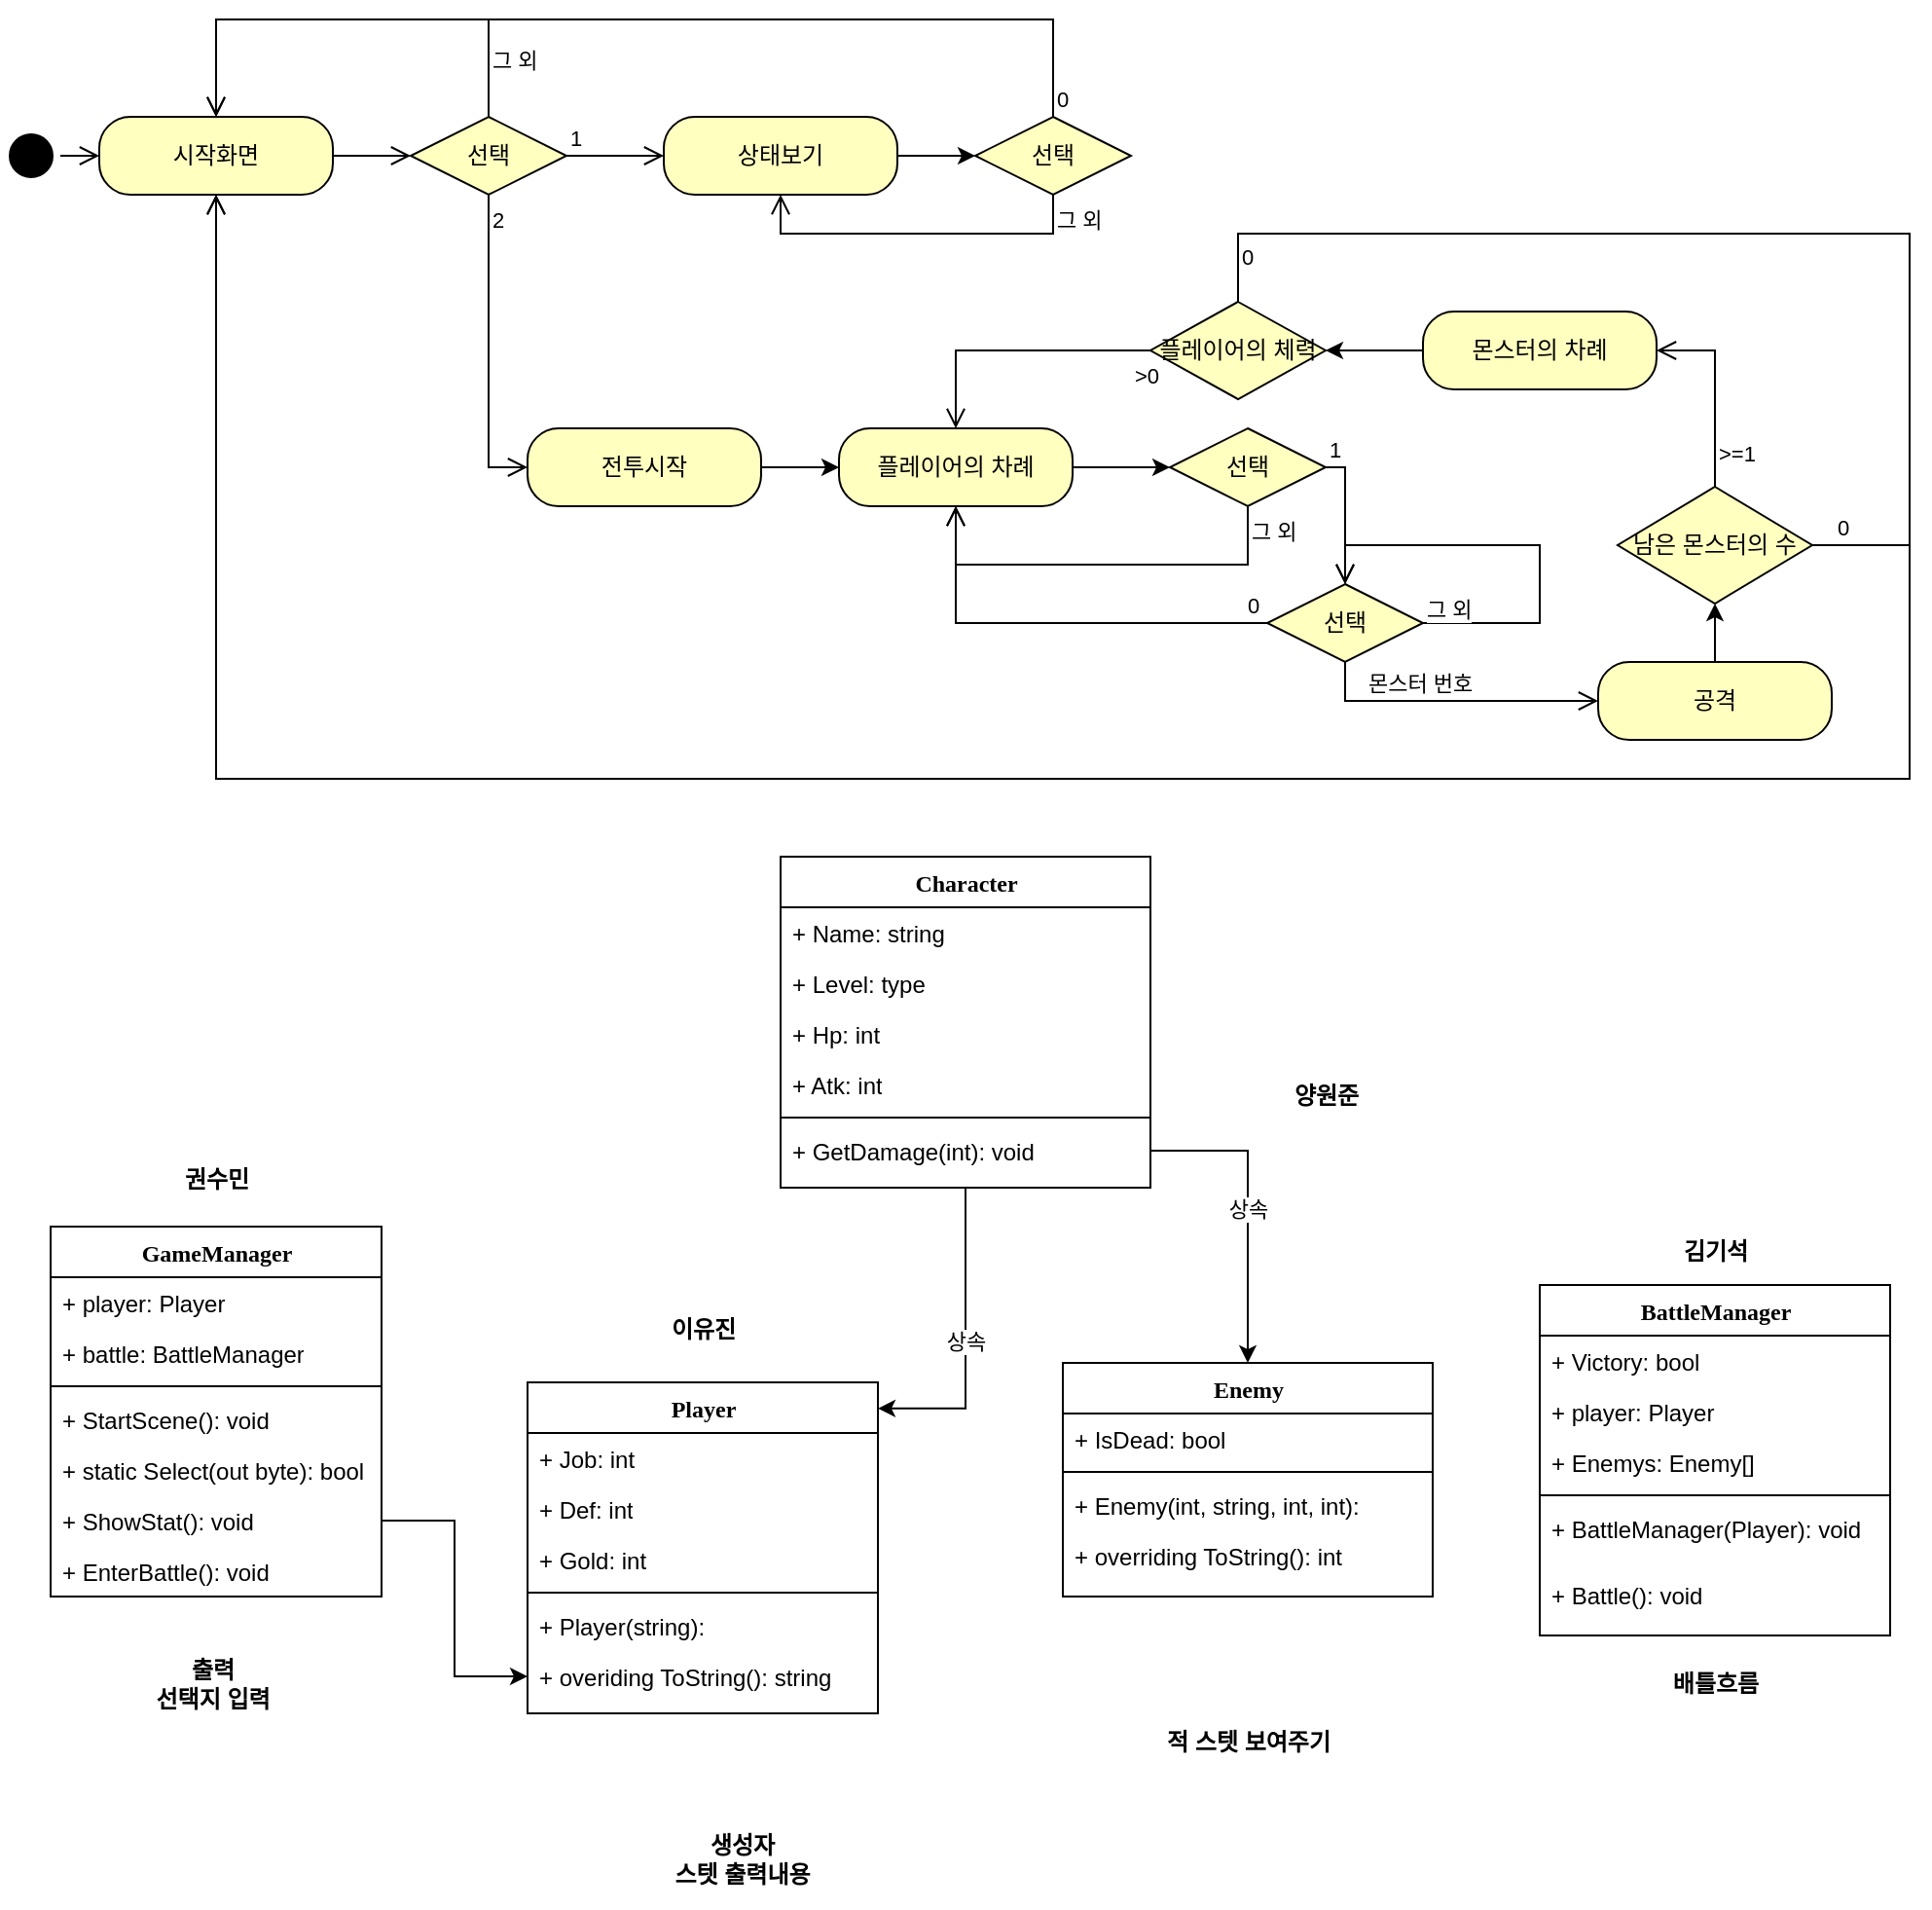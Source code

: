 <mxfile version="26.0.11">
  <diagram name="Page-1" id="6133507b-19e7-1e82-6fc7-422aa6c4b21f">
    <mxGraphModel dx="1674" dy="746" grid="1" gridSize="10" guides="1" tooltips="1" connect="1" arrows="1" fold="1" page="1" pageScale="1" pageWidth="1100" pageHeight="850" background="none" math="0" shadow="0">
      <root>
        <mxCell id="0" />
        <mxCell id="1" parent="0" />
        <mxCell id="78961159f06e98e8-17" value="GameManager" style="swimlane;html=1;fontStyle=1;align=center;verticalAlign=top;childLayout=stackLayout;horizontal=1;startSize=26;horizontalStack=0;resizeParent=1;resizeLast=0;collapsible=1;marginBottom=0;swimlaneFillColor=#ffffff;rounded=0;shadow=0;comic=0;labelBackgroundColor=none;strokeWidth=1;fillColor=none;fontFamily=Verdana;fontSize=12" parent="1" vertex="1">
          <mxGeometry x="55" y="650" width="170" height="190" as="geometry" />
        </mxCell>
        <mxCell id="78961159f06e98e8-23" value="+ player: Player" style="text;html=1;strokeColor=none;fillColor=none;align=left;verticalAlign=top;spacingLeft=4;spacingRight=4;whiteSpace=wrap;overflow=hidden;rotatable=0;points=[[0,0.5],[1,0.5]];portConstraint=eastwest;" parent="78961159f06e98e8-17" vertex="1">
          <mxGeometry y="26" width="170" height="26" as="geometry" />
        </mxCell>
        <mxCell id="78961159f06e98e8-24" value="+ battle: BattleManager" style="text;html=1;strokeColor=none;fillColor=none;align=left;verticalAlign=top;spacingLeft=4;spacingRight=4;whiteSpace=wrap;overflow=hidden;rotatable=0;points=[[0,0.5],[1,0.5]];portConstraint=eastwest;" parent="78961159f06e98e8-17" vertex="1">
          <mxGeometry y="52" width="170" height="26" as="geometry" />
        </mxCell>
        <mxCell id="78961159f06e98e8-19" value="" style="line;html=1;strokeWidth=1;fillColor=none;align=left;verticalAlign=middle;spacingTop=-1;spacingLeft=3;spacingRight=3;rotatable=0;labelPosition=right;points=[];portConstraint=eastwest;" parent="78961159f06e98e8-17" vertex="1">
          <mxGeometry y="78" width="170" height="8" as="geometry" />
        </mxCell>
        <mxCell id="78961159f06e98e8-27" value="+ StartScene(): void&lt;div&gt;&lt;br&gt;&lt;/div&gt;" style="text;html=1;strokeColor=none;fillColor=none;align=left;verticalAlign=top;spacingLeft=4;spacingRight=4;whiteSpace=wrap;overflow=hidden;rotatable=0;points=[[0,0.5],[1,0.5]];portConstraint=eastwest;" parent="78961159f06e98e8-17" vertex="1">
          <mxGeometry y="86" width="170" height="26" as="geometry" />
        </mxCell>
        <mxCell id="AyU_wMXT1xq2niBfQNiT-75" value="+ static Select(out byte): bool" style="text;html=1;strokeColor=none;fillColor=none;align=left;verticalAlign=top;spacingLeft=4;spacingRight=4;whiteSpace=wrap;overflow=hidden;rotatable=0;points=[[0,0.5],[1,0.5]];portConstraint=eastwest;" parent="78961159f06e98e8-17" vertex="1">
          <mxGeometry y="112" width="170" height="26" as="geometry" />
        </mxCell>
        <mxCell id="AyU_wMXT1xq2niBfQNiT-79" value="+ ShowStat(): void" style="text;html=1;strokeColor=none;fillColor=none;align=left;verticalAlign=top;spacingLeft=4;spacingRight=4;whiteSpace=wrap;overflow=hidden;rotatable=0;points=[[0,0.5],[1,0.5]];portConstraint=eastwest;" parent="78961159f06e98e8-17" vertex="1">
          <mxGeometry y="138" width="170" height="26" as="geometry" />
        </mxCell>
        <mxCell id="AyU_wMXT1xq2niBfQNiT-83" value="+ EnterBattle(): void" style="text;html=1;strokeColor=none;fillColor=none;align=left;verticalAlign=top;spacingLeft=4;spacingRight=4;whiteSpace=wrap;overflow=hidden;rotatable=0;points=[[0,0.5],[1,0.5]];portConstraint=eastwest;" parent="78961159f06e98e8-17" vertex="1">
          <mxGeometry y="164" width="170" height="26" as="geometry" />
        </mxCell>
        <mxCell id="AyU_wMXT1xq2niBfQNiT-2" value="" style="ellipse;html=1;shape=startState;fillColor=#000000;strokeColor=#000000;" parent="1" vertex="1">
          <mxGeometry x="30" y="85" width="30" height="30" as="geometry" />
        </mxCell>
        <mxCell id="AyU_wMXT1xq2niBfQNiT-3" value="" style="edgeStyle=orthogonalEdgeStyle;html=1;verticalAlign=bottom;endArrow=open;endSize=8;strokeColor=#000000;rounded=0;exitX=1;exitY=0.5;exitDx=0;exitDy=0;entryX=0;entryY=0.5;entryDx=0;entryDy=0;" parent="1" source="AyU_wMXT1xq2niBfQNiT-2" target="AyU_wMXT1xq2niBfQNiT-4" edge="1">
          <mxGeometry relative="1" as="geometry">
            <mxPoint x="110" y="95" as="targetPoint" />
          </mxGeometry>
        </mxCell>
        <mxCell id="AyU_wMXT1xq2niBfQNiT-4" value="시작화면" style="rounded=1;whiteSpace=wrap;html=1;arcSize=40;fontColor=#000000;fillColor=#ffffc0;strokeColor=#000000;" parent="1" vertex="1">
          <mxGeometry x="80" y="80" width="120" height="40" as="geometry" />
        </mxCell>
        <mxCell id="AyU_wMXT1xq2niBfQNiT-5" value="" style="edgeStyle=orthogonalEdgeStyle;html=1;verticalAlign=bottom;endArrow=open;endSize=8;strokeColor=#000000;rounded=0;exitX=1;exitY=0.5;exitDx=0;exitDy=0;entryX=0;entryY=0.5;entryDx=0;entryDy=0;" parent="1" source="AyU_wMXT1xq2niBfQNiT-4" target="AyU_wMXT1xq2niBfQNiT-6" edge="1">
          <mxGeometry relative="1" as="geometry">
            <mxPoint x="300" y="100" as="targetPoint" />
          </mxGeometry>
        </mxCell>
        <mxCell id="AyU_wMXT1xq2niBfQNiT-6" value="선택" style="rhombus;whiteSpace=wrap;html=1;fontColor=#000000;fillColor=#ffffc0;strokeColor=#000000;" parent="1" vertex="1">
          <mxGeometry x="240" y="80" width="80" height="40" as="geometry" />
        </mxCell>
        <mxCell id="AyU_wMXT1xq2niBfQNiT-7" value="1" style="edgeStyle=orthogonalEdgeStyle;html=1;align=left;verticalAlign=bottom;endArrow=open;endSize=8;strokeColor=#000000;rounded=0;entryX=0;entryY=0.5;entryDx=0;entryDy=0;" parent="1" source="AyU_wMXT1xq2niBfQNiT-6" target="AyU_wMXT1xq2niBfQNiT-9" edge="1">
          <mxGeometry x="-1" relative="1" as="geometry">
            <mxPoint x="480" y="100" as="targetPoint" />
          </mxGeometry>
        </mxCell>
        <mxCell id="AyU_wMXT1xq2niBfQNiT-8" value="2" style="edgeStyle=orthogonalEdgeStyle;html=1;align=left;verticalAlign=top;endArrow=open;endSize=8;strokeColor=#000000;rounded=0;entryX=0;entryY=0.5;entryDx=0;entryDy=0;" parent="1" source="AyU_wMXT1xq2niBfQNiT-6" target="AyU_wMXT1xq2niBfQNiT-10" edge="1">
          <mxGeometry x="-1" relative="1" as="geometry">
            <mxPoint x="340" y="180" as="targetPoint" />
            <Array as="points">
              <mxPoint x="280" y="260" />
            </Array>
          </mxGeometry>
        </mxCell>
        <mxCell id="AyU_wMXT1xq2niBfQNiT-9" value="상태보기" style="rounded=1;whiteSpace=wrap;html=1;arcSize=40;fontColor=#000000;fillColor=#ffffc0;strokeColor=#000000;" parent="1" vertex="1">
          <mxGeometry x="370" y="80" width="120" height="40" as="geometry" />
        </mxCell>
        <mxCell id="AyU_wMXT1xq2niBfQNiT-16" style="edgeStyle=orthogonalEdgeStyle;rounded=0;orthogonalLoop=1;jettySize=auto;html=1;exitX=1;exitY=0.5;exitDx=0;exitDy=0;strokeColor=#000000;entryX=0;entryY=0.5;entryDx=0;entryDy=0;" parent="1" source="AyU_wMXT1xq2niBfQNiT-10" target="AyU_wMXT1xq2niBfQNiT-43" edge="1">
          <mxGeometry relative="1" as="geometry">
            <mxPoint x="540" y="260" as="targetPoint" />
          </mxGeometry>
        </mxCell>
        <mxCell id="AyU_wMXT1xq2niBfQNiT-10" value="전투시작" style="rounded=1;whiteSpace=wrap;html=1;arcSize=40;fontColor=#000000;fillColor=#ffffc0;strokeColor=#000000;" parent="1" vertex="1">
          <mxGeometry x="300" y="240" width="120" height="40" as="geometry" />
        </mxCell>
        <mxCell id="AyU_wMXT1xq2niBfQNiT-12" value="그 외" style="edgeStyle=orthogonalEdgeStyle;html=1;align=left;verticalAlign=top;endArrow=open;endSize=8;strokeColor=#000000;rounded=0;entryX=0.5;entryY=0;entryDx=0;entryDy=0;exitX=0.5;exitY=0;exitDx=0;exitDy=0;" parent="1" source="AyU_wMXT1xq2niBfQNiT-6" target="AyU_wMXT1xq2niBfQNiT-4" edge="1">
          <mxGeometry x="-0.647" relative="1" as="geometry">
            <mxPoint x="380" y="250" as="targetPoint" />
            <mxPoint x="260" y="180" as="sourcePoint" />
            <Array as="points">
              <mxPoint x="280" y="30" />
              <mxPoint x="140" y="30" />
            </Array>
            <mxPoint as="offset" />
          </mxGeometry>
        </mxCell>
        <mxCell id="AyU_wMXT1xq2niBfQNiT-13" value="선택" style="rhombus;whiteSpace=wrap;html=1;fontColor=#000000;fillColor=#ffffc0;strokeColor=#000000;" parent="1" vertex="1">
          <mxGeometry x="630" y="240" width="80" height="40" as="geometry" />
        </mxCell>
        <mxCell id="AyU_wMXT1xq2niBfQNiT-14" value="1" style="edgeStyle=orthogonalEdgeStyle;html=1;align=left;verticalAlign=bottom;endArrow=open;endSize=8;strokeColor=#000000;rounded=0;entryX=0.5;entryY=0;entryDx=0;entryDy=0;exitX=1;exitY=0.5;exitDx=0;exitDy=0;" parent="1" source="AyU_wMXT1xq2niBfQNiT-13" target="AyU_wMXT1xq2niBfQNiT-23" edge="1">
          <mxGeometry x="-1" relative="1" as="geometry">
            <mxPoint x="730" y="270" as="targetPoint" />
            <Array as="points">
              <mxPoint x="720" y="260" />
            </Array>
          </mxGeometry>
        </mxCell>
        <mxCell id="AyU_wMXT1xq2niBfQNiT-15" value="그 외" style="edgeStyle=orthogonalEdgeStyle;html=1;align=left;verticalAlign=top;endArrow=open;endSize=8;strokeColor=#000000;rounded=0;entryX=0.5;entryY=1;entryDx=0;entryDy=0;exitX=0.5;exitY=1;exitDx=0;exitDy=0;" parent="1" source="AyU_wMXT1xq2niBfQNiT-13" target="AyU_wMXT1xq2niBfQNiT-43" edge="1">
          <mxGeometry x="-1" relative="1" as="geometry">
            <mxPoint x="640" y="360" as="targetPoint" />
            <mxPoint x="690" y="290" as="sourcePoint" />
            <Array as="points">
              <mxPoint x="670" y="310" />
              <mxPoint x="520" y="310" />
            </Array>
          </mxGeometry>
        </mxCell>
        <mxCell id="AyU_wMXT1xq2niBfQNiT-17" value="선택" style="rhombus;whiteSpace=wrap;html=1;fontColor=#000000;fillColor=#ffffc0;strokeColor=#000000;" parent="1" vertex="1">
          <mxGeometry x="530" y="80" width="80" height="40" as="geometry" />
        </mxCell>
        <mxCell id="AyU_wMXT1xq2niBfQNiT-18" value="0" style="edgeStyle=orthogonalEdgeStyle;html=1;align=left;verticalAlign=bottom;endArrow=open;endSize=8;strokeColor=#000000;rounded=0;entryX=0.5;entryY=0;entryDx=0;entryDy=0;exitX=0.5;exitY=0;exitDx=0;exitDy=0;" parent="1" source="AyU_wMXT1xq2niBfQNiT-17" target="AyU_wMXT1xq2niBfQNiT-4" edge="1">
          <mxGeometry x="-1" relative="1" as="geometry">
            <mxPoint x="720" y="70" as="targetPoint" />
            <Array as="points">
              <mxPoint x="570" y="30" />
              <mxPoint x="140" y="30" />
            </Array>
          </mxGeometry>
        </mxCell>
        <mxCell id="AyU_wMXT1xq2niBfQNiT-19" value="그 외" style="edgeStyle=orthogonalEdgeStyle;html=1;align=left;verticalAlign=top;endArrow=open;endSize=8;strokeColor=#000000;rounded=0;entryX=0.5;entryY=1;entryDx=0;entryDy=0;exitX=0.5;exitY=1;exitDx=0;exitDy=0;" parent="1" source="AyU_wMXT1xq2niBfQNiT-17" target="AyU_wMXT1xq2niBfQNiT-9" edge="1">
          <mxGeometry x="-1" relative="1" as="geometry">
            <mxPoint x="580" y="150" as="targetPoint" />
            <Array as="points">
              <mxPoint x="570" y="140" />
              <mxPoint x="430" y="140" />
            </Array>
          </mxGeometry>
        </mxCell>
        <mxCell id="AyU_wMXT1xq2niBfQNiT-20" style="edgeStyle=orthogonalEdgeStyle;rounded=0;orthogonalLoop=1;jettySize=auto;html=1;strokeColor=#000000;exitX=1;exitY=0.5;exitDx=0;exitDy=0;entryX=0;entryY=0.5;entryDx=0;entryDy=0;" parent="1" source="AyU_wMXT1xq2niBfQNiT-9" target="AyU_wMXT1xq2niBfQNiT-17" edge="1">
          <mxGeometry relative="1" as="geometry">
            <mxPoint x="490" y="99.5" as="sourcePoint" />
            <mxPoint x="550" y="80" as="targetPoint" />
            <Array as="points" />
          </mxGeometry>
        </mxCell>
        <mxCell id="AyU_wMXT1xq2niBfQNiT-23" value="선택" style="rhombus;whiteSpace=wrap;html=1;fontColor=#000000;fillColor=#ffffc0;strokeColor=#000000;" parent="1" vertex="1">
          <mxGeometry x="680" y="320" width="80" height="40" as="geometry" />
        </mxCell>
        <mxCell id="AyU_wMXT1xq2niBfQNiT-28" value="그 외" style="edgeStyle=orthogonalEdgeStyle;html=1;align=left;verticalAlign=top;endArrow=open;endSize=8;strokeColor=#000000;rounded=0;entryX=0.5;entryY=0;entryDx=0;entryDy=0;exitX=1;exitY=0.5;exitDx=0;exitDy=0;" parent="1" source="AyU_wMXT1xq2niBfQNiT-23" target="AyU_wMXT1xq2niBfQNiT-23" edge="1">
          <mxGeometry x="-1" y="20" relative="1" as="geometry">
            <mxPoint x="780" y="260" as="targetPoint" />
            <mxPoint x="790" y="410" as="sourcePoint" />
            <Array as="points">
              <mxPoint x="820" y="340" />
              <mxPoint x="820" y="300" />
              <mxPoint x="720" y="300" />
            </Array>
            <mxPoint as="offset" />
          </mxGeometry>
        </mxCell>
        <mxCell id="AyU_wMXT1xq2niBfQNiT-29" value="0" style="edgeStyle=orthogonalEdgeStyle;html=1;align=left;verticalAlign=bottom;endArrow=open;endSize=8;strokeColor=#000000;rounded=0;exitX=0;exitY=0.5;exitDx=0;exitDy=0;entryX=0.5;entryY=1;entryDx=0;entryDy=0;" parent="1" source="AyU_wMXT1xq2niBfQNiT-23" target="AyU_wMXT1xq2niBfQNiT-43" edge="1">
          <mxGeometry x="-0.886" relative="1" as="geometry">
            <mxPoint x="430" y="350" as="targetPoint" />
            <mxPoint x="620" y="270" as="sourcePoint" />
            <mxPoint as="offset" />
          </mxGeometry>
        </mxCell>
        <mxCell id="AyU_wMXT1xq2niBfQNiT-30" value="몬스터 번호" style="edgeStyle=orthogonalEdgeStyle;html=1;align=left;verticalAlign=bottom;endArrow=open;endSize=8;strokeColor=#000000;rounded=0;exitX=0.5;exitY=1;exitDx=0;exitDy=0;entryX=0;entryY=0.5;entryDx=0;entryDy=0;" parent="1" source="AyU_wMXT1xq2niBfQNiT-23" target="AyU_wMXT1xq2niBfQNiT-31" edge="1">
          <mxGeometry x="-0.602" relative="1" as="geometry">
            <mxPoint x="780" y="450" as="targetPoint" />
            <mxPoint x="705" y="450" as="sourcePoint" />
            <mxPoint as="offset" />
          </mxGeometry>
        </mxCell>
        <mxCell id="AyU_wMXT1xq2niBfQNiT-31" value="공격" style="rounded=1;whiteSpace=wrap;html=1;arcSize=40;fontColor=#000000;fillColor=#ffffc0;strokeColor=#000000;" parent="1" vertex="1">
          <mxGeometry x="850" y="360" width="120" height="40" as="geometry" />
        </mxCell>
        <mxCell id="AyU_wMXT1xq2niBfQNiT-33" value="남은 몬스터의 수" style="rhombus;whiteSpace=wrap;html=1;fontColor=#000000;fillColor=#ffffc0;strokeColor=#000000;" parent="1" vertex="1">
          <mxGeometry x="860" y="270" width="100" height="60" as="geometry" />
        </mxCell>
        <mxCell id="AyU_wMXT1xq2niBfQNiT-39" value="0" style="edgeStyle=orthogonalEdgeStyle;html=1;align=left;verticalAlign=bottom;endArrow=open;endSize=8;strokeColor=#000000;rounded=0;exitX=1;exitY=0.5;exitDx=0;exitDy=0;entryX=0.5;entryY=1;entryDx=0;entryDy=0;" parent="1" source="AyU_wMXT1xq2niBfQNiT-33" target="AyU_wMXT1xq2niBfQNiT-4" edge="1">
          <mxGeometry x="-0.984" relative="1" as="geometry">
            <mxPoint x="390" y="360" as="targetPoint" />
            <mxPoint x="810" y="130" as="sourcePoint" />
            <mxPoint as="offset" />
            <Array as="points">
              <mxPoint x="1010" y="300" />
              <mxPoint x="1010" y="420" />
              <mxPoint x="140" y="420" />
            </Array>
          </mxGeometry>
        </mxCell>
        <mxCell id="AyU_wMXT1xq2niBfQNiT-40" style="edgeStyle=orthogonalEdgeStyle;rounded=0;orthogonalLoop=1;jettySize=auto;html=1;exitX=0.5;exitY=0;exitDx=0;exitDy=0;entryX=0.5;entryY=1;entryDx=0;entryDy=0;strokeColor=#000000;" parent="1" source="AyU_wMXT1xq2niBfQNiT-31" target="AyU_wMXT1xq2niBfQNiT-33" edge="1">
          <mxGeometry relative="1" as="geometry">
            <mxPoint x="730" y="290" as="sourcePoint" />
            <mxPoint x="730" y="330" as="targetPoint" />
          </mxGeometry>
        </mxCell>
        <mxCell id="AyU_wMXT1xq2niBfQNiT-42" value="&amp;gt;=1" style="edgeStyle=orthogonalEdgeStyle;html=1;align=left;verticalAlign=top;endArrow=open;endSize=8;strokeColor=#000000;rounded=0;entryX=1;entryY=0.5;entryDx=0;entryDy=0;exitX=0.5;exitY=0;exitDx=0;exitDy=0;" parent="1" source="AyU_wMXT1xq2niBfQNiT-33" target="AyU_wMXT1xq2niBfQNiT-45" edge="1">
          <mxGeometry x="-0.4" relative="1" as="geometry">
            <mxPoint x="720" y="240" as="targetPoint" />
            <mxPoint x="770" y="350" as="sourcePoint" />
            <Array as="points">
              <mxPoint x="910" y="200" />
            </Array>
            <mxPoint as="offset" />
          </mxGeometry>
        </mxCell>
        <mxCell id="AyU_wMXT1xq2niBfQNiT-43" value="플레이어의 차례" style="rounded=1;whiteSpace=wrap;html=1;arcSize=40;fontColor=#000000;fillColor=#ffffc0;strokeColor=#000000;" parent="1" vertex="1">
          <mxGeometry x="460" y="240" width="120" height="40" as="geometry" />
        </mxCell>
        <mxCell id="AyU_wMXT1xq2niBfQNiT-44" style="edgeStyle=orthogonalEdgeStyle;rounded=0;orthogonalLoop=1;jettySize=auto;html=1;exitX=1;exitY=0.5;exitDx=0;exitDy=0;entryX=0;entryY=0.5;entryDx=0;entryDy=0;strokeColor=#000000;" parent="1" source="AyU_wMXT1xq2niBfQNiT-43" target="AyU_wMXT1xq2niBfQNiT-13" edge="1">
          <mxGeometry relative="1" as="geometry">
            <mxPoint x="920" y="370" as="sourcePoint" />
            <mxPoint x="920" y="340" as="targetPoint" />
          </mxGeometry>
        </mxCell>
        <mxCell id="AyU_wMXT1xq2niBfQNiT-45" value="몬스터의 차례" style="rounded=1;whiteSpace=wrap;html=1;arcSize=40;fontColor=#000000;fillColor=#ffffc0;strokeColor=#000000;" parent="1" vertex="1">
          <mxGeometry x="760" y="180" width="120" height="40" as="geometry" />
        </mxCell>
        <mxCell id="AyU_wMXT1xq2niBfQNiT-46" value="플레이어의 체력" style="rhombus;whiteSpace=wrap;html=1;fontColor=#000000;fillColor=#ffffc0;strokeColor=#000000;" parent="1" vertex="1">
          <mxGeometry x="620" y="175" width="90" height="50" as="geometry" />
        </mxCell>
        <mxCell id="AyU_wMXT1xq2niBfQNiT-47" value="&amp;gt;0" style="edgeStyle=orthogonalEdgeStyle;html=1;align=left;verticalAlign=top;endArrow=open;endSize=8;strokeColor=#000000;rounded=0;exitX=0;exitY=0.5;exitDx=0;exitDy=0;entryX=0.5;entryY=0;entryDx=0;entryDy=0;" parent="1" source="AyU_wMXT1xq2niBfQNiT-46" target="AyU_wMXT1xq2niBfQNiT-43" edge="1">
          <mxGeometry x="-0.857" relative="1" as="geometry">
            <mxPoint x="510" y="220" as="targetPoint" />
            <mxPoint x="590" y="235" as="sourcePoint" />
            <Array as="points">
              <mxPoint x="520" y="200" />
            </Array>
            <mxPoint as="offset" />
          </mxGeometry>
        </mxCell>
        <mxCell id="AyU_wMXT1xq2niBfQNiT-49" style="edgeStyle=orthogonalEdgeStyle;rounded=0;orthogonalLoop=1;jettySize=auto;html=1;exitX=0;exitY=0.5;exitDx=0;exitDy=0;strokeColor=#000000;entryX=1;entryY=0.5;entryDx=0;entryDy=0;" parent="1" source="AyU_wMXT1xq2niBfQNiT-45" target="AyU_wMXT1xq2niBfQNiT-46" edge="1">
          <mxGeometry relative="1" as="geometry">
            <mxPoint x="590" y="270" as="sourcePoint" />
            <mxPoint x="760" y="130" as="targetPoint" />
          </mxGeometry>
        </mxCell>
        <mxCell id="AyU_wMXT1xq2niBfQNiT-50" value="0" style="edgeStyle=orthogonalEdgeStyle;html=1;align=left;verticalAlign=bottom;endArrow=open;endSize=8;strokeColor=#000000;rounded=0;exitX=0.5;exitY=0;exitDx=0;exitDy=0;entryX=0.5;entryY=1;entryDx=0;entryDy=0;" parent="1" source="AyU_wMXT1xq2niBfQNiT-46" target="AyU_wMXT1xq2niBfQNiT-4" edge="1">
          <mxGeometry x="-0.984" relative="1" as="geometry">
            <mxPoint x="150" y="130" as="targetPoint" />
            <mxPoint x="970" y="310" as="sourcePoint" />
            <mxPoint as="offset" />
            <Array as="points">
              <mxPoint x="665" y="140" />
              <mxPoint x="1010" y="140" />
              <mxPoint x="1010" y="420" />
              <mxPoint x="140" y="420" />
            </Array>
          </mxGeometry>
        </mxCell>
        <mxCell id="AyU_wMXT1xq2niBfQNiT-51" value="Player" style="swimlane;html=1;fontStyle=1;align=center;verticalAlign=top;childLayout=stackLayout;horizontal=1;startSize=26;horizontalStack=0;resizeParent=1;resizeLast=0;collapsible=1;marginBottom=0;swimlaneFillColor=#ffffff;rounded=0;shadow=0;comic=0;labelBackgroundColor=none;strokeWidth=1;fillColor=none;fontFamily=Verdana;fontSize=12" parent="1" vertex="1">
          <mxGeometry x="300" y="730" width="180" height="170" as="geometry" />
        </mxCell>
        <mxCell id="AyU_wMXT1xq2niBfQNiT-85" value="+ Job: int" style="text;html=1;strokeColor=none;fillColor=none;align=left;verticalAlign=top;spacingLeft=4;spacingRight=4;whiteSpace=wrap;overflow=hidden;rotatable=0;points=[[0,0.5],[1,0.5]];portConstraint=eastwest;" parent="AyU_wMXT1xq2niBfQNiT-51" vertex="1">
          <mxGeometry y="26" width="180" height="26" as="geometry" />
        </mxCell>
        <mxCell id="AyU_wMXT1xq2niBfQNiT-67" value="+ Def: int" style="text;html=1;strokeColor=none;fillColor=none;align=left;verticalAlign=top;spacingLeft=4;spacingRight=4;whiteSpace=wrap;overflow=hidden;rotatable=0;points=[[0,0.5],[1,0.5]];portConstraint=eastwest;" parent="AyU_wMXT1xq2niBfQNiT-51" vertex="1">
          <mxGeometry y="52" width="180" height="26" as="geometry" />
        </mxCell>
        <mxCell id="AyU_wMXT1xq2niBfQNiT-69" value="+ Gold: int" style="text;html=1;strokeColor=none;fillColor=none;align=left;verticalAlign=top;spacingLeft=4;spacingRight=4;whiteSpace=wrap;overflow=hidden;rotatable=0;points=[[0,0.5],[1,0.5]];portConstraint=eastwest;" parent="AyU_wMXT1xq2niBfQNiT-51" vertex="1">
          <mxGeometry y="78" width="180" height="26" as="geometry" />
        </mxCell>
        <mxCell id="AyU_wMXT1xq2niBfQNiT-54" value="" style="line;html=1;strokeWidth=1;fillColor=none;align=left;verticalAlign=middle;spacingTop=-1;spacingLeft=3;spacingRight=3;rotatable=0;labelPosition=right;points=[];portConstraint=eastwest;" parent="AyU_wMXT1xq2niBfQNiT-51" vertex="1">
          <mxGeometry y="104" width="180" height="8" as="geometry" />
        </mxCell>
        <mxCell id="AyU_wMXT1xq2niBfQNiT-84" value="+ Player(string):&amp;nbsp;" style="text;html=1;strokeColor=none;fillColor=none;align=left;verticalAlign=top;spacingLeft=4;spacingRight=4;whiteSpace=wrap;overflow=hidden;rotatable=0;points=[[0,0.5],[1,0.5]];portConstraint=eastwest;" parent="AyU_wMXT1xq2niBfQNiT-51" vertex="1">
          <mxGeometry y="112" width="180" height="26" as="geometry" />
        </mxCell>
        <mxCell id="AyU_wMXT1xq2niBfQNiT-70" value="+ overiding ToString(): string" style="text;html=1;strokeColor=none;fillColor=none;align=left;verticalAlign=top;spacingLeft=4;spacingRight=4;whiteSpace=wrap;overflow=hidden;rotatable=0;points=[[0,0.5],[1,0.5]];portConstraint=eastwest;" parent="AyU_wMXT1xq2niBfQNiT-51" vertex="1">
          <mxGeometry y="138" width="180" height="26" as="geometry" />
        </mxCell>
        <mxCell id="AyU_wMXT1xq2niBfQNiT-56" value="Enemy" style="swimlane;html=1;fontStyle=1;align=center;verticalAlign=top;childLayout=stackLayout;horizontal=1;startSize=26;horizontalStack=0;resizeParent=1;resizeLast=0;collapsible=1;marginBottom=0;swimlaneFillColor=#ffffff;rounded=0;shadow=0;comic=0;labelBackgroundColor=none;strokeWidth=1;fillColor=none;fontFamily=Verdana;fontSize=12" parent="1" vertex="1">
          <mxGeometry x="575" y="720" width="190" height="120" as="geometry" />
        </mxCell>
        <mxCell id="AyU_wMXT1xq2niBfQNiT-73" value="+ IsDead: bool" style="text;html=1;strokeColor=none;fillColor=none;align=left;verticalAlign=top;spacingLeft=4;spacingRight=4;whiteSpace=wrap;overflow=hidden;rotatable=0;points=[[0,0.5],[1,0.5]];portConstraint=eastwest;" parent="AyU_wMXT1xq2niBfQNiT-56" vertex="1">
          <mxGeometry y="26" width="190" height="26" as="geometry" />
        </mxCell>
        <mxCell id="AyU_wMXT1xq2niBfQNiT-59" value="" style="line;html=1;strokeWidth=1;fillColor=none;align=left;verticalAlign=middle;spacingTop=-1;spacingLeft=3;spacingRight=3;rotatable=0;labelPosition=right;points=[];portConstraint=eastwest;" parent="AyU_wMXT1xq2niBfQNiT-56" vertex="1">
          <mxGeometry y="52" width="190" height="8" as="geometry" />
        </mxCell>
        <mxCell id="AyU_wMXT1xq2niBfQNiT-86" value="+ Enemy(int, string, int, int):" style="text;html=1;strokeColor=none;fillColor=none;align=left;verticalAlign=top;spacingLeft=4;spacingRight=4;whiteSpace=wrap;overflow=hidden;rotatable=0;points=[[0,0.5],[1,0.5]];portConstraint=eastwest;" parent="AyU_wMXT1xq2niBfQNiT-56" vertex="1">
          <mxGeometry y="60" width="190" height="26" as="geometry" />
        </mxCell>
        <mxCell id="AyU_wMXT1xq2niBfQNiT-81" value="+ overriding ToString(): int" style="text;html=1;strokeColor=none;fillColor=none;align=left;verticalAlign=top;spacingLeft=4;spacingRight=4;whiteSpace=wrap;overflow=hidden;rotatable=0;points=[[0,0.5],[1,0.5]];portConstraint=eastwest;" parent="AyU_wMXT1xq2niBfQNiT-56" vertex="1">
          <mxGeometry y="86" width="190" height="26" as="geometry" />
        </mxCell>
        <mxCell id="AyU_wMXT1xq2niBfQNiT-61" value="BattleManager" style="swimlane;html=1;fontStyle=1;align=center;verticalAlign=top;childLayout=stackLayout;horizontal=1;startSize=26;horizontalStack=0;resizeParent=1;resizeLast=0;collapsible=1;marginBottom=0;swimlaneFillColor=#ffffff;rounded=0;shadow=0;comic=0;labelBackgroundColor=none;strokeWidth=1;fillColor=none;fontFamily=Verdana;fontSize=12" parent="1" vertex="1">
          <mxGeometry x="820" y="680" width="180" height="180" as="geometry" />
        </mxCell>
        <mxCell id="AyU_wMXT1xq2niBfQNiT-62" value="+ Victory: bool" style="text;html=1;strokeColor=none;fillColor=none;align=left;verticalAlign=top;spacingLeft=4;spacingRight=4;whiteSpace=wrap;overflow=hidden;rotatable=0;points=[[0,0.5],[1,0.5]];portConstraint=eastwest;" parent="AyU_wMXT1xq2niBfQNiT-61" vertex="1">
          <mxGeometry y="26" width="180" height="26" as="geometry" />
        </mxCell>
        <mxCell id="qiozMLF_C0ekaaIYpALp-2" value="+ player: Player" style="text;html=1;strokeColor=none;fillColor=none;align=left;verticalAlign=top;spacingLeft=4;spacingRight=4;whiteSpace=wrap;overflow=hidden;rotatable=0;points=[[0,0.5],[1,0.5]];portConstraint=eastwest;" parent="AyU_wMXT1xq2niBfQNiT-61" vertex="1">
          <mxGeometry y="52" width="180" height="26" as="geometry" />
        </mxCell>
        <mxCell id="AyU_wMXT1xq2niBfQNiT-63" value="+ Enemys: Enemy[]" style="text;html=1;strokeColor=none;fillColor=none;align=left;verticalAlign=top;spacingLeft=4;spacingRight=4;whiteSpace=wrap;overflow=hidden;rotatable=0;points=[[0,0.5],[1,0.5]];portConstraint=eastwest;" parent="AyU_wMXT1xq2niBfQNiT-61" vertex="1">
          <mxGeometry y="78" width="180" height="26" as="geometry" />
        </mxCell>
        <mxCell id="AyU_wMXT1xq2niBfQNiT-64" value="" style="line;html=1;strokeWidth=1;fillColor=none;align=left;verticalAlign=middle;spacingTop=-1;spacingLeft=3;spacingRight=3;rotatable=0;labelPosition=right;points=[];portConstraint=eastwest;" parent="AyU_wMXT1xq2niBfQNiT-61" vertex="1">
          <mxGeometry y="104" width="180" height="8" as="geometry" />
        </mxCell>
        <mxCell id="AyU_wMXT1xq2niBfQNiT-65" value="+ BattleManager(Player): void" style="text;html=1;strokeColor=none;fillColor=none;align=left;verticalAlign=top;spacingLeft=4;spacingRight=4;whiteSpace=wrap;overflow=hidden;rotatable=0;points=[[0,0.5],[1,0.5]];portConstraint=eastwest;" parent="AyU_wMXT1xq2niBfQNiT-61" vertex="1">
          <mxGeometry y="112" width="180" height="34" as="geometry" />
        </mxCell>
        <mxCell id="qiozMLF_C0ekaaIYpALp-1" value="+ Battle(): void" style="text;html=1;strokeColor=none;fillColor=none;align=left;verticalAlign=top;spacingLeft=4;spacingRight=4;whiteSpace=wrap;overflow=hidden;rotatable=0;points=[[0,0.5],[1,0.5]];portConstraint=eastwest;" parent="AyU_wMXT1xq2niBfQNiT-61" vertex="1">
          <mxGeometry y="146" width="180" height="34" as="geometry" />
        </mxCell>
        <mxCell id="AyU_wMXT1xq2niBfQNiT-80" style="edgeStyle=orthogonalEdgeStyle;rounded=0;orthogonalLoop=1;jettySize=auto;html=1;" parent="1" source="AyU_wMXT1xq2niBfQNiT-79" target="AyU_wMXT1xq2niBfQNiT-70" edge="1">
          <mxGeometry relative="1" as="geometry">
            <mxPoint x="290" y="920" as="targetPoint" />
          </mxGeometry>
        </mxCell>
        <mxCell id="AyU_wMXT1xq2niBfQNiT-88" value="양원준" style="text;align=center;fontStyle=1;verticalAlign=middle;spacingLeft=3;spacingRight=3;strokeColor=none;rotatable=0;points=[[0,0.5],[1,0.5]];portConstraint=eastwest;html=1;" parent="1" vertex="1">
          <mxGeometry x="670" y="570" width="80" height="26" as="geometry" />
        </mxCell>
        <mxCell id="AyU_wMXT1xq2niBfQNiT-89" value="이유진" style="text;align=center;fontStyle=1;verticalAlign=middle;spacingLeft=3;spacingRight=3;strokeColor=none;rotatable=0;points=[[0,0.5],[1,0.5]];portConstraint=eastwest;html=1;" parent="1" vertex="1">
          <mxGeometry x="350" y="690" width="80" height="26" as="geometry" />
        </mxCell>
        <mxCell id="AyU_wMXT1xq2niBfQNiT-90" value="권수민" style="text;align=center;fontStyle=1;verticalAlign=middle;spacingLeft=3;spacingRight=3;strokeColor=none;rotatable=0;points=[[0,0.5],[1,0.5]];portConstraint=eastwest;html=1;" parent="1" vertex="1">
          <mxGeometry x="100" y="613" width="80" height="26" as="geometry" />
        </mxCell>
        <mxCell id="AyU_wMXT1xq2niBfQNiT-91" value="김기석" style="text;align=center;fontStyle=1;verticalAlign=middle;spacingLeft=3;spacingRight=3;strokeColor=none;rotatable=0;points=[[0,0.5],[1,0.5]];portConstraint=eastwest;html=1;" parent="1" vertex="1">
          <mxGeometry x="870" y="650" width="80" height="26" as="geometry" />
        </mxCell>
        <mxCell id="AyU_wMXT1xq2niBfQNiT-92" value="출력&lt;div&gt;선택지 입력&lt;/div&gt;" style="text;align=center;fontStyle=1;verticalAlign=middle;spacingLeft=3;spacingRight=3;strokeColor=none;rotatable=0;points=[[0,0.5],[1,0.5]];portConstraint=eastwest;html=1;" parent="1" vertex="1">
          <mxGeometry x="55" y="860" width="165" height="50" as="geometry" />
        </mxCell>
        <mxCell id="AyU_wMXT1xq2niBfQNiT-93" value="생성자&lt;div&gt;스텟 출력내용&lt;/div&gt;" style="text;align=center;fontStyle=1;verticalAlign=middle;spacingLeft=3;spacingRight=3;strokeColor=none;rotatable=0;points=[[0,0.5],[1,0.5]];portConstraint=eastwest;html=1;" parent="1" vertex="1">
          <mxGeometry x="327.5" y="950" width="165" height="50" as="geometry" />
        </mxCell>
        <mxCell id="AyU_wMXT1xq2niBfQNiT-94" value="적 스텟 보여주기" style="text;align=center;fontStyle=1;verticalAlign=middle;spacingLeft=3;spacingRight=3;strokeColor=none;rotatable=0;points=[[0,0.5],[1,0.5]];portConstraint=eastwest;html=1;" parent="1" vertex="1">
          <mxGeometry x="587.5" y="890" width="165" height="50" as="geometry" />
        </mxCell>
        <mxCell id="AyU_wMXT1xq2niBfQNiT-95" value="배틀흐름" style="text;align=center;fontStyle=1;verticalAlign=middle;spacingLeft=3;spacingRight=3;strokeColor=none;rotatable=0;points=[[0,0.5],[1,0.5]];portConstraint=eastwest;html=1;" parent="1" vertex="1">
          <mxGeometry x="845" y="870" width="130" height="30" as="geometry" />
        </mxCell>
        <mxCell id="DaEnJyRCswsqZAoSH7f0-1" value="Character" style="swimlane;html=1;fontStyle=1;align=center;verticalAlign=top;childLayout=stackLayout;horizontal=1;startSize=26;horizontalStack=0;resizeParent=1;resizeLast=0;collapsible=1;marginBottom=0;swimlaneFillColor=#ffffff;rounded=0;shadow=0;comic=0;labelBackgroundColor=none;strokeWidth=1;fillColor=none;fontFamily=Verdana;fontSize=12" vertex="1" parent="1">
          <mxGeometry x="430" y="460" width="190" height="170" as="geometry" />
        </mxCell>
        <mxCell id="DaEnJyRCswsqZAoSH7f0-2" value="+ Name: string" style="text;html=1;strokeColor=none;fillColor=none;align=left;verticalAlign=top;spacingLeft=4;spacingRight=4;whiteSpace=wrap;overflow=hidden;rotatable=0;points=[[0,0.5],[1,0.5]];portConstraint=eastwest;" vertex="1" parent="DaEnJyRCswsqZAoSH7f0-1">
          <mxGeometry y="26" width="190" height="26" as="geometry" />
        </mxCell>
        <mxCell id="DaEnJyRCswsqZAoSH7f0-5" value="+ Level: type" style="text;html=1;strokeColor=none;fillColor=none;align=left;verticalAlign=top;spacingLeft=4;spacingRight=4;whiteSpace=wrap;overflow=hidden;rotatable=0;points=[[0,0.5],[1,0.5]];portConstraint=eastwest;" vertex="1" parent="DaEnJyRCswsqZAoSH7f0-1">
          <mxGeometry y="52" width="190" height="26" as="geometry" />
        </mxCell>
        <mxCell id="DaEnJyRCswsqZAoSH7f0-3" value="+ Hp: int" style="text;html=1;strokeColor=none;fillColor=none;align=left;verticalAlign=top;spacingLeft=4;spacingRight=4;whiteSpace=wrap;overflow=hidden;rotatable=0;points=[[0,0.5],[1,0.5]];portConstraint=eastwest;" vertex="1" parent="DaEnJyRCswsqZAoSH7f0-1">
          <mxGeometry y="78" width="190" height="26" as="geometry" />
        </mxCell>
        <mxCell id="DaEnJyRCswsqZAoSH7f0-4" value="+ Atk: int" style="text;html=1;strokeColor=none;fillColor=none;align=left;verticalAlign=top;spacingLeft=4;spacingRight=4;whiteSpace=wrap;overflow=hidden;rotatable=0;points=[[0,0.5],[1,0.5]];portConstraint=eastwest;" vertex="1" parent="DaEnJyRCswsqZAoSH7f0-1">
          <mxGeometry y="104" width="190" height="26" as="geometry" />
        </mxCell>
        <mxCell id="DaEnJyRCswsqZAoSH7f0-7" value="" style="line;html=1;strokeWidth=1;fillColor=none;align=left;verticalAlign=middle;spacingTop=-1;spacingLeft=3;spacingRight=3;rotatable=0;labelPosition=right;points=[];portConstraint=eastwest;" vertex="1" parent="DaEnJyRCswsqZAoSH7f0-1">
          <mxGeometry y="130" width="190" height="8" as="geometry" />
        </mxCell>
        <mxCell id="DaEnJyRCswsqZAoSH7f0-8" value="+ GetDamage(int): void" style="text;html=1;strokeColor=none;fillColor=none;align=left;verticalAlign=top;spacingLeft=4;spacingRight=4;whiteSpace=wrap;overflow=hidden;rotatable=0;points=[[0,0.5],[1,0.5]];portConstraint=eastwest;" vertex="1" parent="DaEnJyRCswsqZAoSH7f0-1">
          <mxGeometry y="138" width="190" height="26" as="geometry" />
        </mxCell>
        <mxCell id="DaEnJyRCswsqZAoSH7f0-11" value="상속" style="edgeStyle=orthogonalEdgeStyle;rounded=0;orthogonalLoop=1;jettySize=auto;html=1;entryX=1;entryY=0.079;entryDx=0;entryDy=0;entryPerimeter=0;" edge="1" parent="1" source="DaEnJyRCswsqZAoSH7f0-1" target="AyU_wMXT1xq2niBfQNiT-51">
          <mxGeometry relative="1" as="geometry" />
        </mxCell>
        <mxCell id="DaEnJyRCswsqZAoSH7f0-12" value="상속" style="edgeStyle=orthogonalEdgeStyle;rounded=0;orthogonalLoop=1;jettySize=auto;html=1;entryX=0.5;entryY=0;entryDx=0;entryDy=0;" edge="1" parent="1" source="DaEnJyRCswsqZAoSH7f0-8" target="AyU_wMXT1xq2niBfQNiT-56">
          <mxGeometry relative="1" as="geometry" />
        </mxCell>
      </root>
    </mxGraphModel>
  </diagram>
</mxfile>

